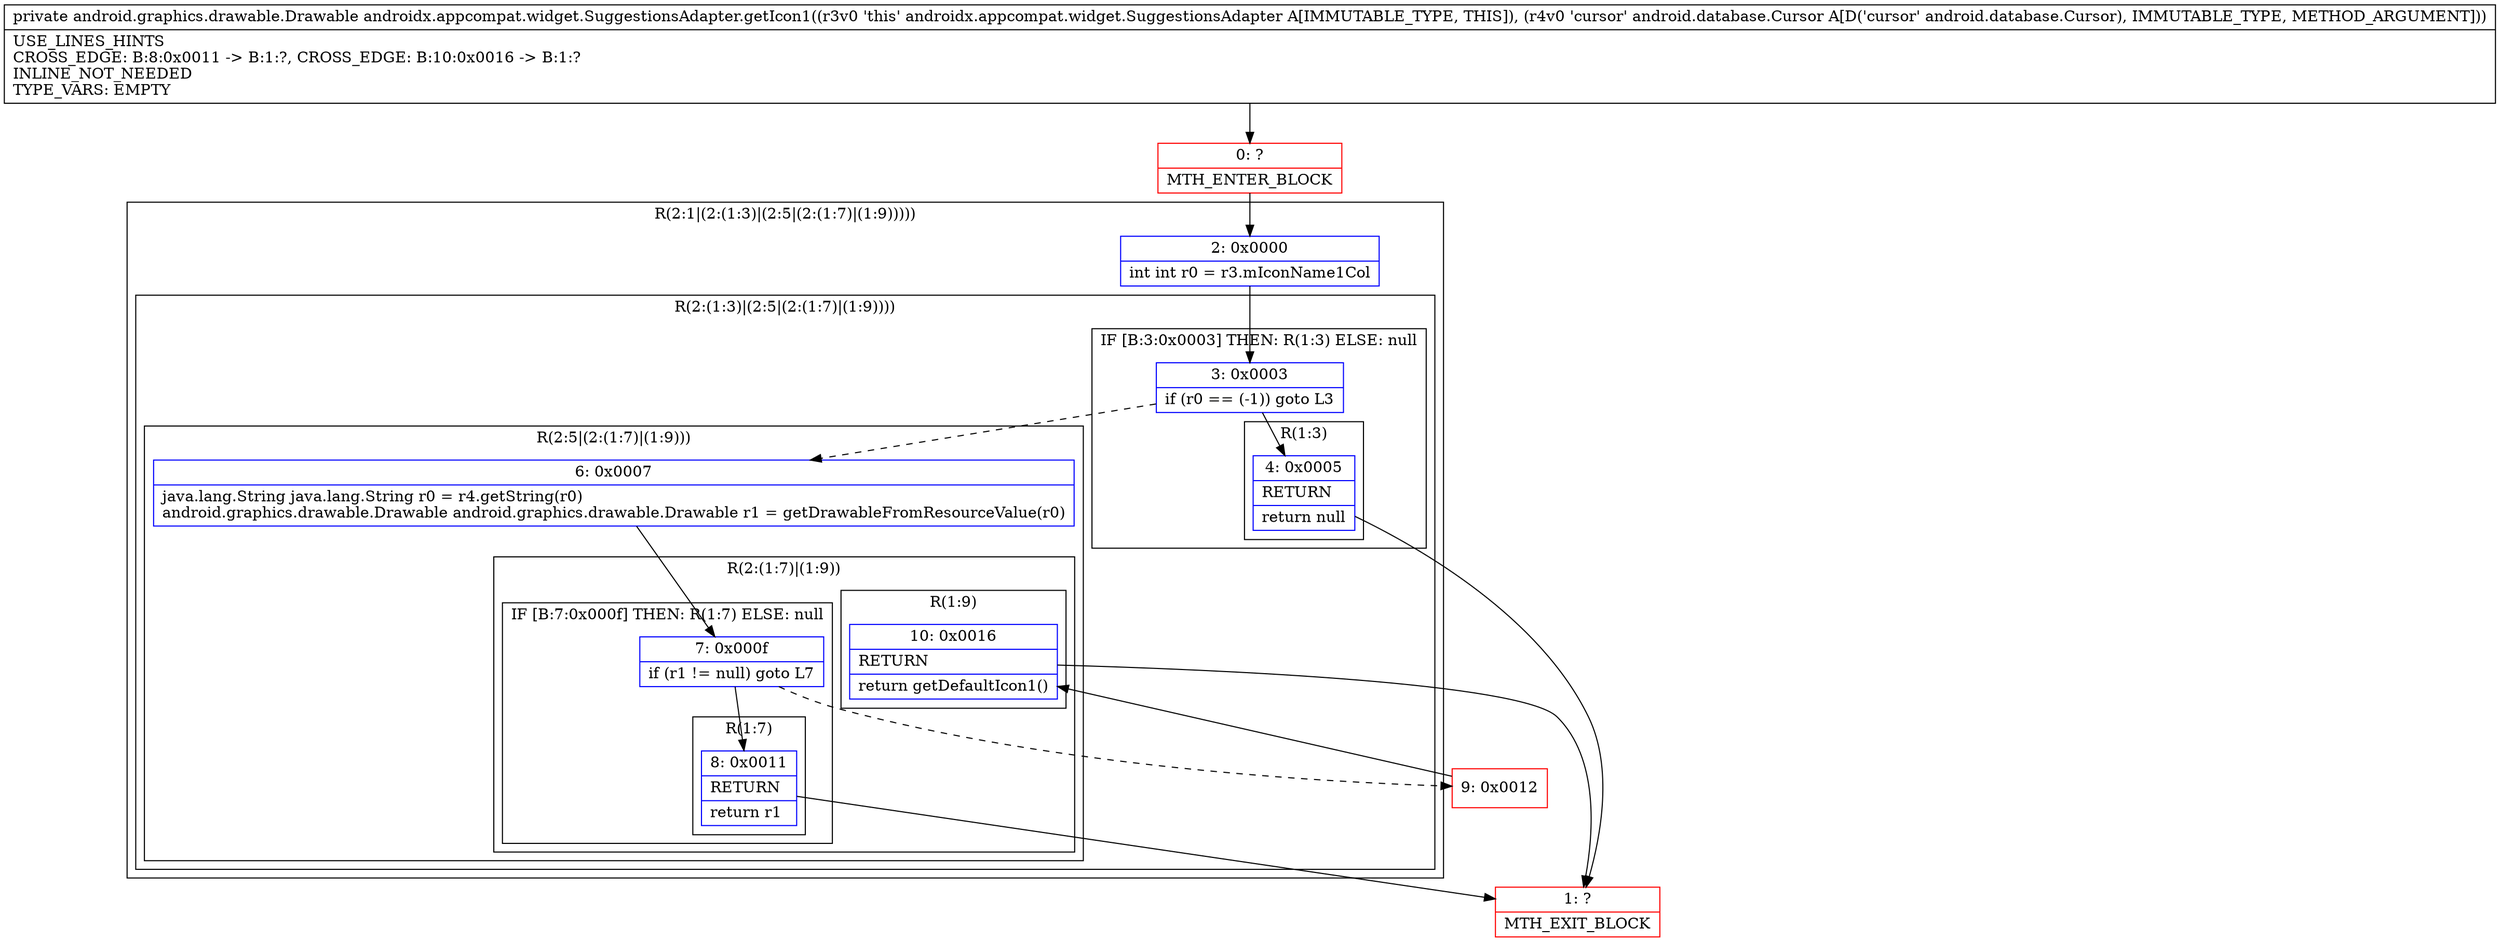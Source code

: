 digraph "CFG forandroidx.appcompat.widget.SuggestionsAdapter.getIcon1(Landroid\/database\/Cursor;)Landroid\/graphics\/drawable\/Drawable;" {
subgraph cluster_Region_396121001 {
label = "R(2:1|(2:(1:3)|(2:5|(2:(1:7)|(1:9)))))";
node [shape=record,color=blue];
Node_2 [shape=record,label="{2\:\ 0x0000|int int r0 = r3.mIconName1Col\l}"];
subgraph cluster_Region_1759086265 {
label = "R(2:(1:3)|(2:5|(2:(1:7)|(1:9))))";
node [shape=record,color=blue];
subgraph cluster_IfRegion_62973285 {
label = "IF [B:3:0x0003] THEN: R(1:3) ELSE: null";
node [shape=record,color=blue];
Node_3 [shape=record,label="{3\:\ 0x0003|if (r0 == (\-1)) goto L3\l}"];
subgraph cluster_Region_802362914 {
label = "R(1:3)";
node [shape=record,color=blue];
Node_4 [shape=record,label="{4\:\ 0x0005|RETURN\l|return null\l}"];
}
}
subgraph cluster_Region_1847350085 {
label = "R(2:5|(2:(1:7)|(1:9)))";
node [shape=record,color=blue];
Node_6 [shape=record,label="{6\:\ 0x0007|java.lang.String java.lang.String r0 = r4.getString(r0)\landroid.graphics.drawable.Drawable android.graphics.drawable.Drawable r1 = getDrawableFromResourceValue(r0)\l}"];
subgraph cluster_Region_193870729 {
label = "R(2:(1:7)|(1:9))";
node [shape=record,color=blue];
subgraph cluster_IfRegion_1155089506 {
label = "IF [B:7:0x000f] THEN: R(1:7) ELSE: null";
node [shape=record,color=blue];
Node_7 [shape=record,label="{7\:\ 0x000f|if (r1 != null) goto L7\l}"];
subgraph cluster_Region_833443403 {
label = "R(1:7)";
node [shape=record,color=blue];
Node_8 [shape=record,label="{8\:\ 0x0011|RETURN\l|return r1\l}"];
}
}
subgraph cluster_Region_194160115 {
label = "R(1:9)";
node [shape=record,color=blue];
Node_10 [shape=record,label="{10\:\ 0x0016|RETURN\l|return getDefaultIcon1()\l}"];
}
}
}
}
}
Node_0 [shape=record,color=red,label="{0\:\ ?|MTH_ENTER_BLOCK\l}"];
Node_1 [shape=record,color=red,label="{1\:\ ?|MTH_EXIT_BLOCK\l}"];
Node_9 [shape=record,color=red,label="{9\:\ 0x0012}"];
MethodNode[shape=record,label="{private android.graphics.drawable.Drawable androidx.appcompat.widget.SuggestionsAdapter.getIcon1((r3v0 'this' androidx.appcompat.widget.SuggestionsAdapter A[IMMUTABLE_TYPE, THIS]), (r4v0 'cursor' android.database.Cursor A[D('cursor' android.database.Cursor), IMMUTABLE_TYPE, METHOD_ARGUMENT]))  | USE_LINES_HINTS\lCROSS_EDGE: B:8:0x0011 \-\> B:1:?, CROSS_EDGE: B:10:0x0016 \-\> B:1:?\lINLINE_NOT_NEEDED\lTYPE_VARS: EMPTY\l}"];
MethodNode -> Node_0;Node_2 -> Node_3;
Node_3 -> Node_4;
Node_3 -> Node_6[style=dashed];
Node_4 -> Node_1;
Node_6 -> Node_7;
Node_7 -> Node_8;
Node_7 -> Node_9[style=dashed];
Node_8 -> Node_1;
Node_10 -> Node_1;
Node_0 -> Node_2;
Node_9 -> Node_10;
}

